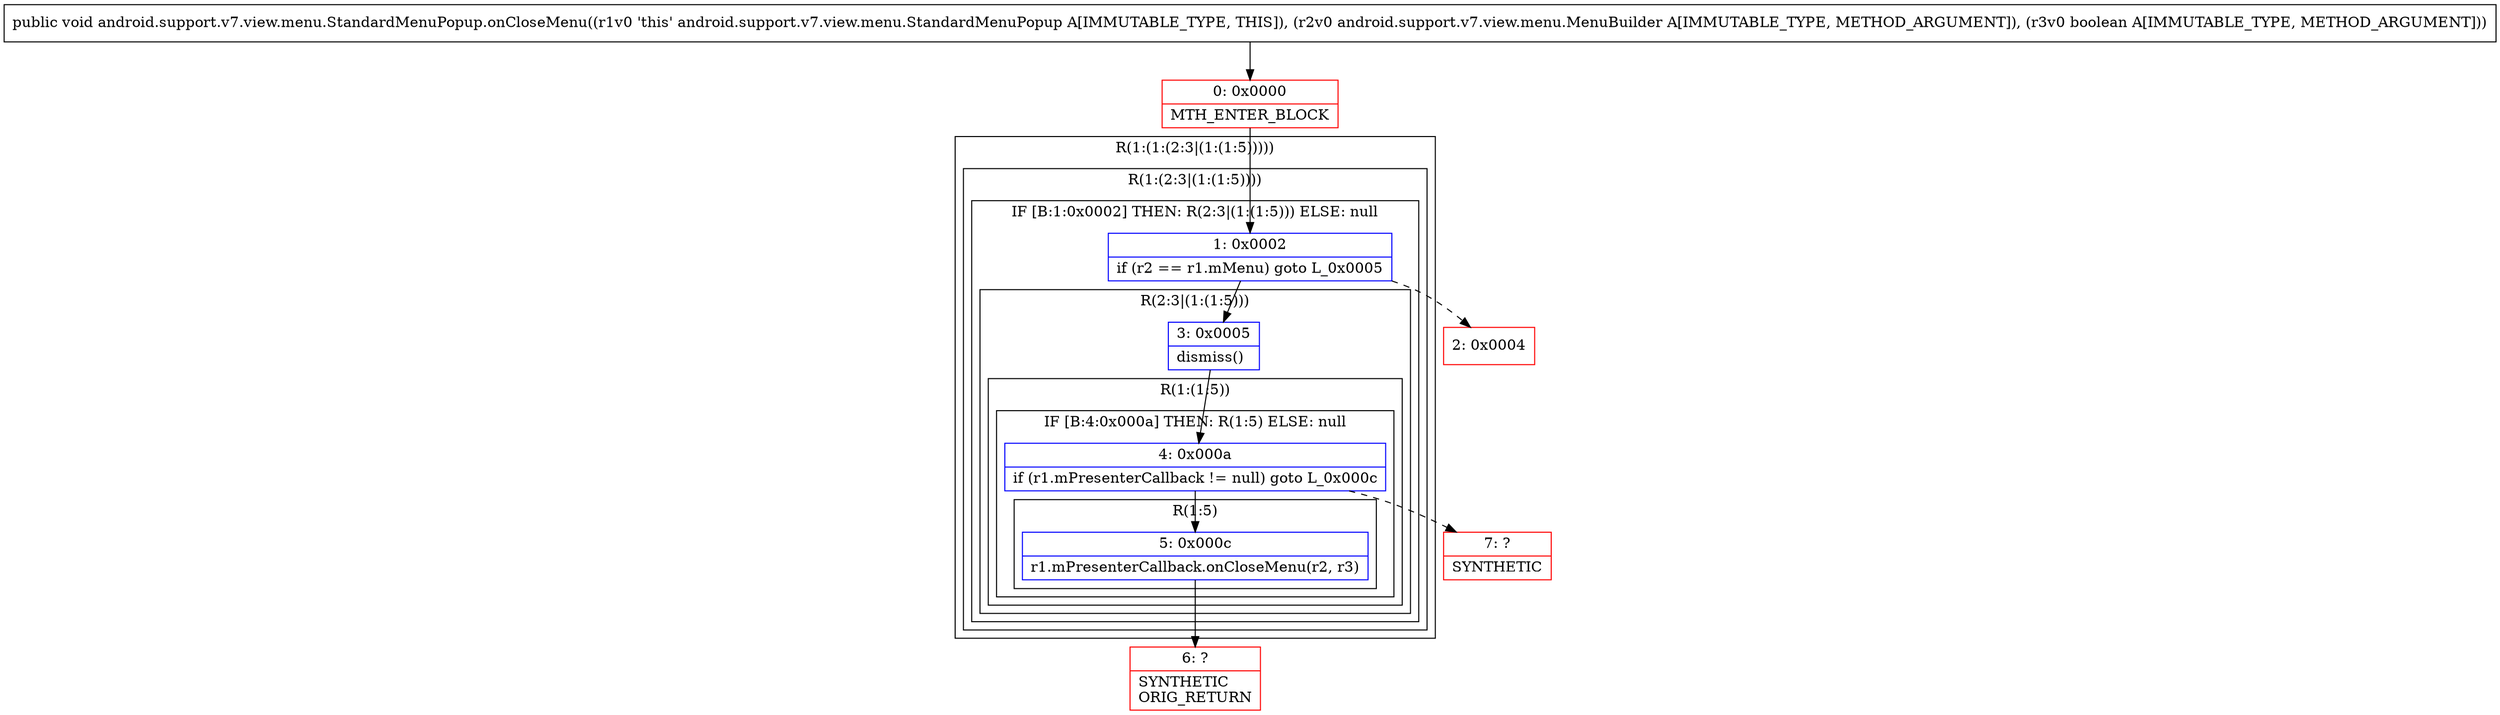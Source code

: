 digraph "CFG forandroid.support.v7.view.menu.StandardMenuPopup.onCloseMenu(Landroid\/support\/v7\/view\/menu\/MenuBuilder;Z)V" {
subgraph cluster_Region_1870522335 {
label = "R(1:(1:(2:3|(1:(1:5)))))";
node [shape=record,color=blue];
subgraph cluster_Region_1984795616 {
label = "R(1:(2:3|(1:(1:5))))";
node [shape=record,color=blue];
subgraph cluster_IfRegion_1927358271 {
label = "IF [B:1:0x0002] THEN: R(2:3|(1:(1:5))) ELSE: null";
node [shape=record,color=blue];
Node_1 [shape=record,label="{1\:\ 0x0002|if (r2 == r1.mMenu) goto L_0x0005\l}"];
subgraph cluster_Region_1341938100 {
label = "R(2:3|(1:(1:5)))";
node [shape=record,color=blue];
Node_3 [shape=record,label="{3\:\ 0x0005|dismiss()\l}"];
subgraph cluster_Region_1329532043 {
label = "R(1:(1:5))";
node [shape=record,color=blue];
subgraph cluster_IfRegion_1442272287 {
label = "IF [B:4:0x000a] THEN: R(1:5) ELSE: null";
node [shape=record,color=blue];
Node_4 [shape=record,label="{4\:\ 0x000a|if (r1.mPresenterCallback != null) goto L_0x000c\l}"];
subgraph cluster_Region_777275713 {
label = "R(1:5)";
node [shape=record,color=blue];
Node_5 [shape=record,label="{5\:\ 0x000c|r1.mPresenterCallback.onCloseMenu(r2, r3)\l}"];
}
}
}
}
}
}
}
Node_0 [shape=record,color=red,label="{0\:\ 0x0000|MTH_ENTER_BLOCK\l}"];
Node_2 [shape=record,color=red,label="{2\:\ 0x0004}"];
Node_6 [shape=record,color=red,label="{6\:\ ?|SYNTHETIC\lORIG_RETURN\l}"];
Node_7 [shape=record,color=red,label="{7\:\ ?|SYNTHETIC\l}"];
MethodNode[shape=record,label="{public void android.support.v7.view.menu.StandardMenuPopup.onCloseMenu((r1v0 'this' android.support.v7.view.menu.StandardMenuPopup A[IMMUTABLE_TYPE, THIS]), (r2v0 android.support.v7.view.menu.MenuBuilder A[IMMUTABLE_TYPE, METHOD_ARGUMENT]), (r3v0 boolean A[IMMUTABLE_TYPE, METHOD_ARGUMENT])) }"];
MethodNode -> Node_0;
Node_1 -> Node_2[style=dashed];
Node_1 -> Node_3;
Node_3 -> Node_4;
Node_4 -> Node_5;
Node_4 -> Node_7[style=dashed];
Node_5 -> Node_6;
Node_0 -> Node_1;
}

